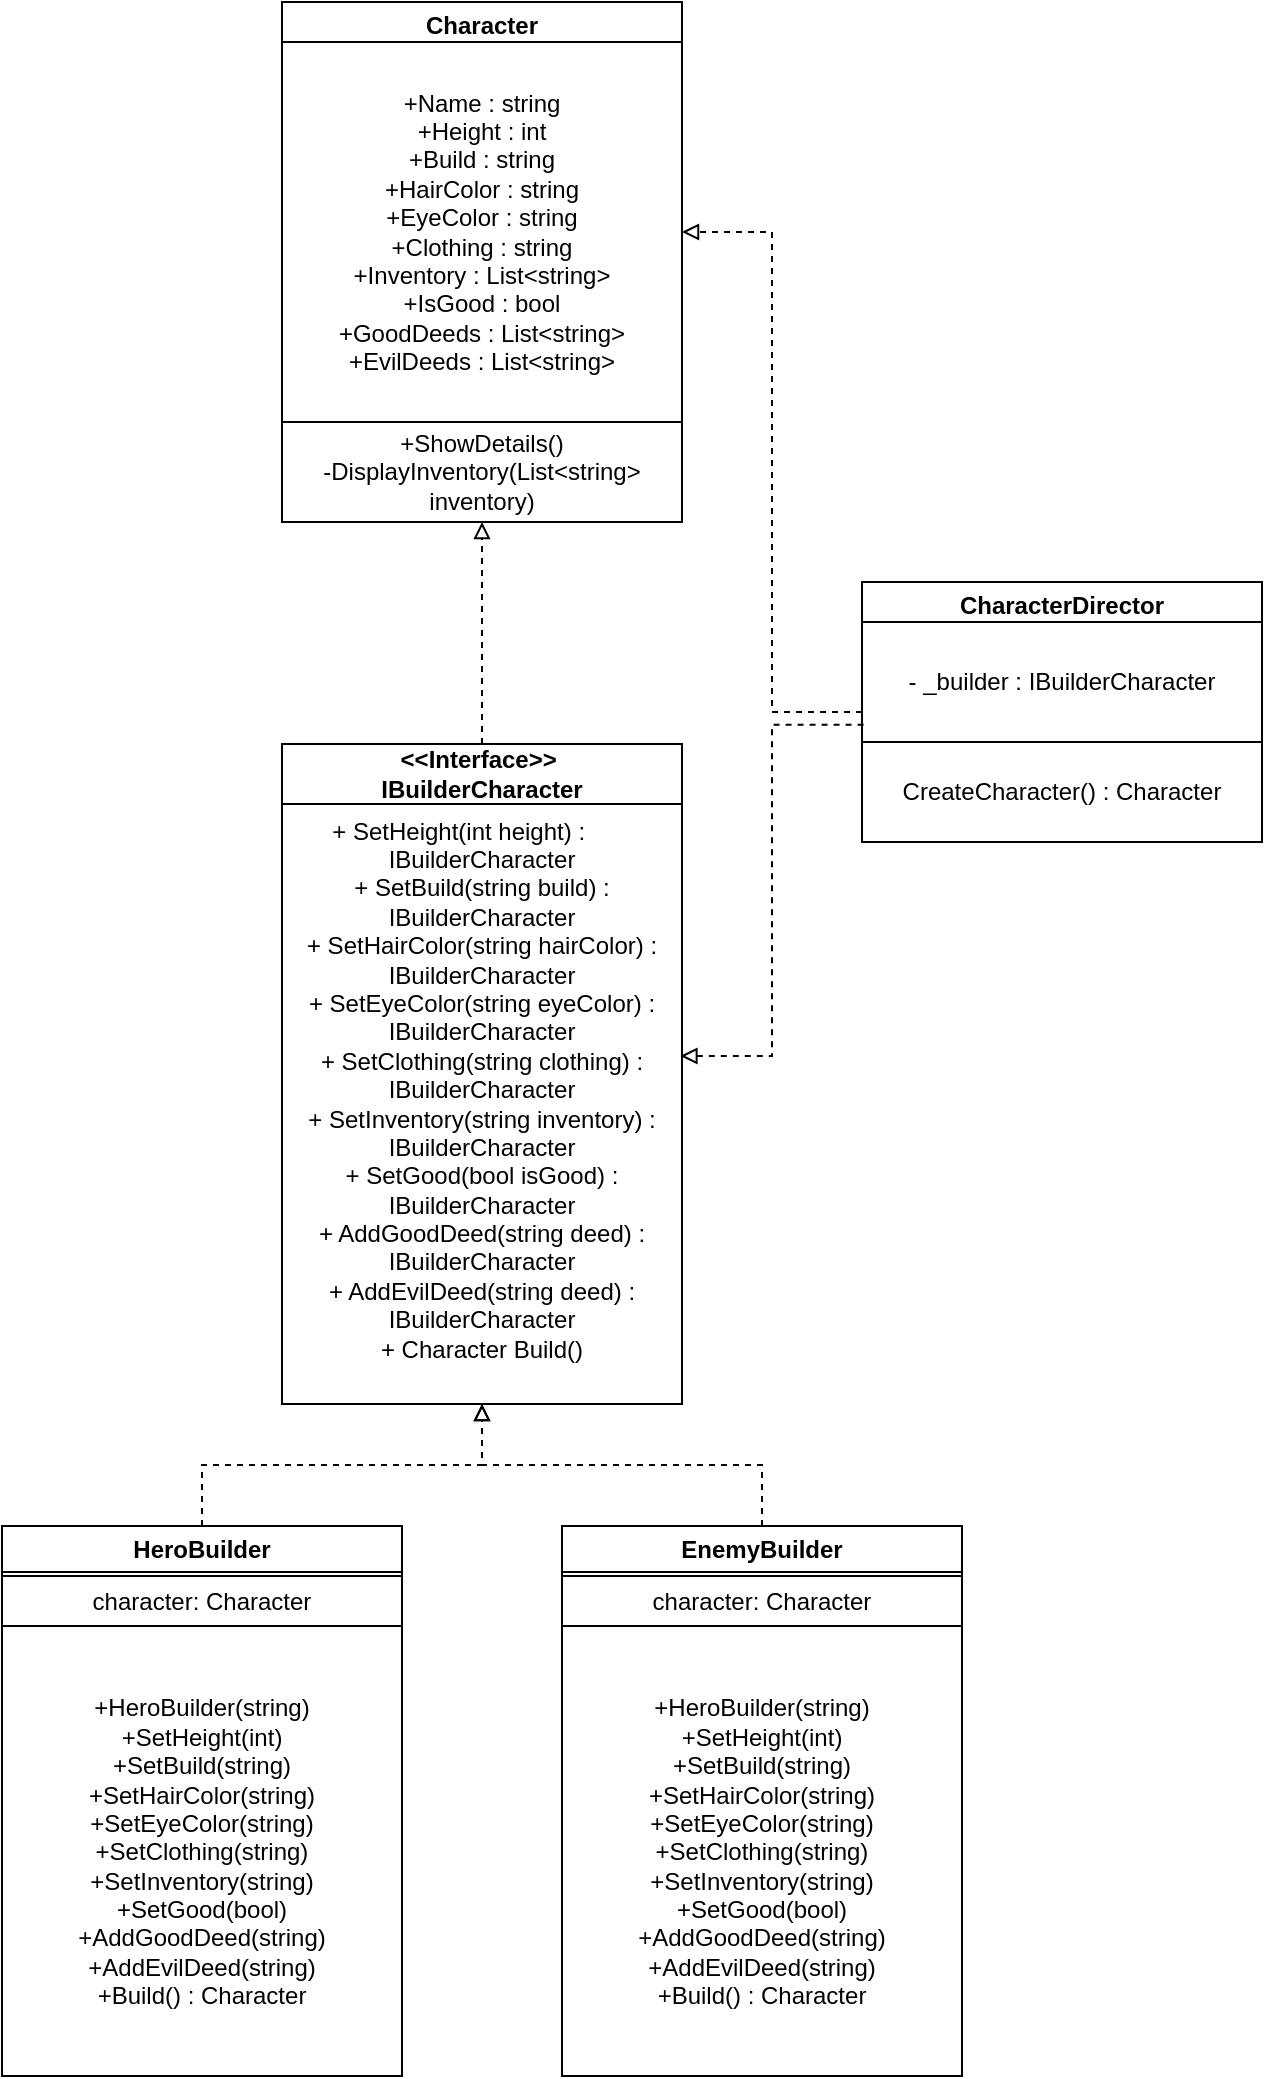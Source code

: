 <mxfile version="24.1.0" type="device">
  <diagram name="Страница — 1" id="kjpEhTAzCBMt5MVnjmeF">
    <mxGraphModel dx="1073" dy="879" grid="1" gridSize="10" guides="1" tooltips="1" connect="1" arrows="1" fold="1" page="1" pageScale="1" pageWidth="827" pageHeight="1169" math="0" shadow="0">
      <root>
        <mxCell id="0" />
        <mxCell id="1" parent="0" />
        <mxCell id="8GAxVnsLY40BoBIG-ZJ5-15" style="edgeStyle=orthogonalEdgeStyle;rounded=0;orthogonalLoop=1;jettySize=auto;html=1;entryX=0.5;entryY=1;entryDx=0;entryDy=0;endArrow=block;endFill=0;dashed=1;" edge="1" parent="1" source="8GAxVnsLY40BoBIG-ZJ5-1" target="8GAxVnsLY40BoBIG-ZJ5-12">
          <mxGeometry relative="1" as="geometry" />
        </mxCell>
        <mxCell id="8GAxVnsLY40BoBIG-ZJ5-1" value="&amp;lt;&amp;lt;Interface&amp;gt;&amp;gt;&amp;nbsp;&lt;br&gt;IBuilderCharacter" style="swimlane;whiteSpace=wrap;html=1;startSize=30;" vertex="1" parent="1">
          <mxGeometry x="140" y="491" width="200" height="330" as="geometry" />
        </mxCell>
        <mxCell id="8GAxVnsLY40BoBIG-ZJ5-2" value="&lt;div&gt;+ SetHeight(int height) :&amp;nbsp; &amp;nbsp; &amp;nbsp; &amp;nbsp; IBuilderCharacter&lt;br&gt;&lt;/div&gt;&lt;div&gt;+ SetBuild(string build) : IBuilderCharacter&lt;br&gt;&lt;/div&gt;&lt;div&gt;+ SetHairColor(string hairColor) : IBuilderCharacter&lt;br&gt;&lt;/div&gt;&lt;div&gt;+ SetEyeColor(string eyeColor) : IBuilderCharacter&lt;/div&gt;&lt;div&gt;+ SetClothing(string clothing) : IBuilderCharacter&lt;br&gt;&lt;/div&gt;&lt;div&gt;+ SetInventory(string inventory) : IBuilderCharacter&lt;br&gt;&lt;/div&gt;&lt;div&gt;+ SetGood(bool isGood) : IBuilderCharacter&lt;br&gt;&lt;/div&gt;&lt;div&gt;+ AddGoodDeed(string deed) : IBuilderCharacter&lt;br&gt;&lt;/div&gt;&lt;div&gt;+ AddEvilDeed(string deed) : IBuilderCharacter&lt;br&gt;&lt;/div&gt;&lt;div&gt;+ Character Build()&lt;br&gt;&lt;/div&gt;&lt;div&gt;&lt;br&gt;&lt;/div&gt;" style="rounded=0;whiteSpace=wrap;html=1;" vertex="1" parent="8GAxVnsLY40BoBIG-ZJ5-1">
          <mxGeometry y="30" width="200" height="300" as="geometry" />
        </mxCell>
        <mxCell id="8GAxVnsLY40BoBIG-ZJ5-10" style="edgeStyle=orthogonalEdgeStyle;rounded=0;orthogonalLoop=1;jettySize=auto;html=1;endArrow=block;endFill=0;dashed=1;" edge="1" parent="1" source="8GAxVnsLY40BoBIG-ZJ5-4" target="8GAxVnsLY40BoBIG-ZJ5-2">
          <mxGeometry relative="1" as="geometry" />
        </mxCell>
        <mxCell id="8GAxVnsLY40BoBIG-ZJ5-4" value="HeroBuilder" style="swimlane;whiteSpace=wrap;html=1;" vertex="1" parent="1">
          <mxGeometry y="882" width="200" height="275" as="geometry" />
        </mxCell>
        <mxCell id="8GAxVnsLY40BoBIG-ZJ5-5" value="character: Character" style="rounded=0;whiteSpace=wrap;html=1;" vertex="1" parent="8GAxVnsLY40BoBIG-ZJ5-4">
          <mxGeometry y="25" width="200" height="25" as="geometry" />
        </mxCell>
        <mxCell id="8GAxVnsLY40BoBIG-ZJ5-6" value="+HeroBuilder(string)&lt;div&gt;+SetHeight(int)&lt;/div&gt;&lt;div&gt;+SetBuild(string)&lt;/div&gt;&lt;div&gt;+SetHairColor(string)&lt;/div&gt;&lt;div&gt;+SetEyeColor(string)&lt;/div&gt;&lt;div&gt;+SetClothing(string)&lt;/div&gt;&lt;div&gt;+SetInventory(string)&lt;/div&gt;&lt;div&gt;+SetGood(bool)&lt;/div&gt;&lt;div&gt;+AddGoodDeed(string)&lt;/div&gt;&lt;div&gt;+AddEvilDeed(string)&lt;/div&gt;&lt;div&gt;+Build() :&amp;nbsp;Character&lt;/div&gt;" style="rounded=0;whiteSpace=wrap;html=1;" vertex="1" parent="8GAxVnsLY40BoBIG-ZJ5-4">
          <mxGeometry y="50" width="200" height="225" as="geometry" />
        </mxCell>
        <mxCell id="8GAxVnsLY40BoBIG-ZJ5-11" style="edgeStyle=orthogonalEdgeStyle;rounded=0;orthogonalLoop=1;jettySize=auto;html=1;entryX=0.5;entryY=1;entryDx=0;entryDy=0;endArrow=block;endFill=0;dashed=1;" edge="1" parent="1" source="8GAxVnsLY40BoBIG-ZJ5-7" target="8GAxVnsLY40BoBIG-ZJ5-1">
          <mxGeometry relative="1" as="geometry" />
        </mxCell>
        <mxCell id="8GAxVnsLY40BoBIG-ZJ5-7" value="EnemyBuilder" style="swimlane;whiteSpace=wrap;html=1;" vertex="1" parent="1">
          <mxGeometry x="280" y="882" width="200" height="275" as="geometry" />
        </mxCell>
        <mxCell id="8GAxVnsLY40BoBIG-ZJ5-8" value="character: Character" style="rounded=0;whiteSpace=wrap;html=1;" vertex="1" parent="8GAxVnsLY40BoBIG-ZJ5-7">
          <mxGeometry y="25" width="200" height="25" as="geometry" />
        </mxCell>
        <mxCell id="8GAxVnsLY40BoBIG-ZJ5-9" value="+HeroBuilder(string)&lt;div&gt;+SetHeight(int)&lt;/div&gt;&lt;div&gt;+SetBuild(string)&lt;/div&gt;&lt;div&gt;+SetHairColor(string)&lt;/div&gt;&lt;div&gt;+SetEyeColor(string)&lt;/div&gt;&lt;div&gt;+SetClothing(string)&lt;/div&gt;&lt;div&gt;+SetInventory(string)&lt;/div&gt;&lt;div&gt;+SetGood(bool)&lt;/div&gt;&lt;div&gt;+AddGoodDeed(string)&lt;/div&gt;&lt;div&gt;+AddEvilDeed(string)&lt;/div&gt;&lt;div&gt;+Build() :&amp;nbsp;Character&lt;/div&gt;" style="rounded=0;whiteSpace=wrap;html=1;" vertex="1" parent="8GAxVnsLY40BoBIG-ZJ5-7">
          <mxGeometry y="50" width="200" height="225" as="geometry" />
        </mxCell>
        <mxCell id="8GAxVnsLY40BoBIG-ZJ5-12" value="Character" style="swimlane;whiteSpace=wrap;html=1;" vertex="1" parent="1">
          <mxGeometry x="140" y="120" width="200" height="260" as="geometry" />
        </mxCell>
        <mxCell id="8GAxVnsLY40BoBIG-ZJ5-13" value="+Name : string&lt;div&gt;+Height : int&lt;br&gt;+Build : string&lt;/div&gt;&lt;div&gt;+HairColor : string&lt;br&gt;+EyeColor : string&lt;br&gt;+Clothing : string&lt;br&gt;+Inventory : List&amp;lt;string&amp;gt;&lt;br&gt;+IsGood : bool&lt;br&gt;+GoodDeeds : List&amp;lt;string&amp;gt;&lt;br&gt;+EvilDeeds : List&amp;lt;string&amp;gt;&lt;/div&gt;" style="rounded=0;whiteSpace=wrap;html=1;" vertex="1" parent="8GAxVnsLY40BoBIG-ZJ5-12">
          <mxGeometry y="20" width="200" height="190" as="geometry" />
        </mxCell>
        <mxCell id="8GAxVnsLY40BoBIG-ZJ5-14" value="+ShowDetails()&lt;div&gt;-DisplayInventory(List&amp;lt;string&amp;gt; inventory)&lt;/div&gt;" style="rounded=0;whiteSpace=wrap;html=1;" vertex="1" parent="8GAxVnsLY40BoBIG-ZJ5-12">
          <mxGeometry y="210" width="200" height="50" as="geometry" />
        </mxCell>
        <mxCell id="8GAxVnsLY40BoBIG-ZJ5-21" style="edgeStyle=orthogonalEdgeStyle;rounded=0;orthogonalLoop=1;jettySize=auto;html=1;entryX=1;entryY=0.5;entryDx=0;entryDy=0;endArrow=block;endFill=0;dashed=1;" edge="1" parent="1" source="8GAxVnsLY40BoBIG-ZJ5-16" target="8GAxVnsLY40BoBIG-ZJ5-13">
          <mxGeometry relative="1" as="geometry" />
        </mxCell>
        <mxCell id="8GAxVnsLY40BoBIG-ZJ5-16" value="CharacterDirector" style="swimlane;whiteSpace=wrap;html=1;" vertex="1" parent="1">
          <mxGeometry x="430" y="410" width="200" height="130" as="geometry" />
        </mxCell>
        <mxCell id="8GAxVnsLY40BoBIG-ZJ5-17" value="-&amp;nbsp;_builder :&amp;nbsp;IBuilderCharacter" style="rounded=0;whiteSpace=wrap;html=1;" vertex="1" parent="8GAxVnsLY40BoBIG-ZJ5-16">
          <mxGeometry y="20" width="200" height="60" as="geometry" />
        </mxCell>
        <mxCell id="8GAxVnsLY40BoBIG-ZJ5-18" value="CreateCharacter() :&amp;nbsp;Character" style="rounded=0;whiteSpace=wrap;html=1;" vertex="1" parent="8GAxVnsLY40BoBIG-ZJ5-16">
          <mxGeometry y="80" width="200" height="50" as="geometry" />
        </mxCell>
        <mxCell id="8GAxVnsLY40BoBIG-ZJ5-22" style="edgeStyle=orthogonalEdgeStyle;rounded=0;orthogonalLoop=1;jettySize=auto;html=1;endArrow=block;endFill=0;dashed=1;exitX=0.004;exitY=0.856;exitDx=0;exitDy=0;exitPerimeter=0;entryX=0.996;entryY=0.42;entryDx=0;entryDy=0;entryPerimeter=0;" edge="1" parent="1" source="8GAxVnsLY40BoBIG-ZJ5-17" target="8GAxVnsLY40BoBIG-ZJ5-2">
          <mxGeometry relative="1" as="geometry" />
        </mxCell>
      </root>
    </mxGraphModel>
  </diagram>
</mxfile>
